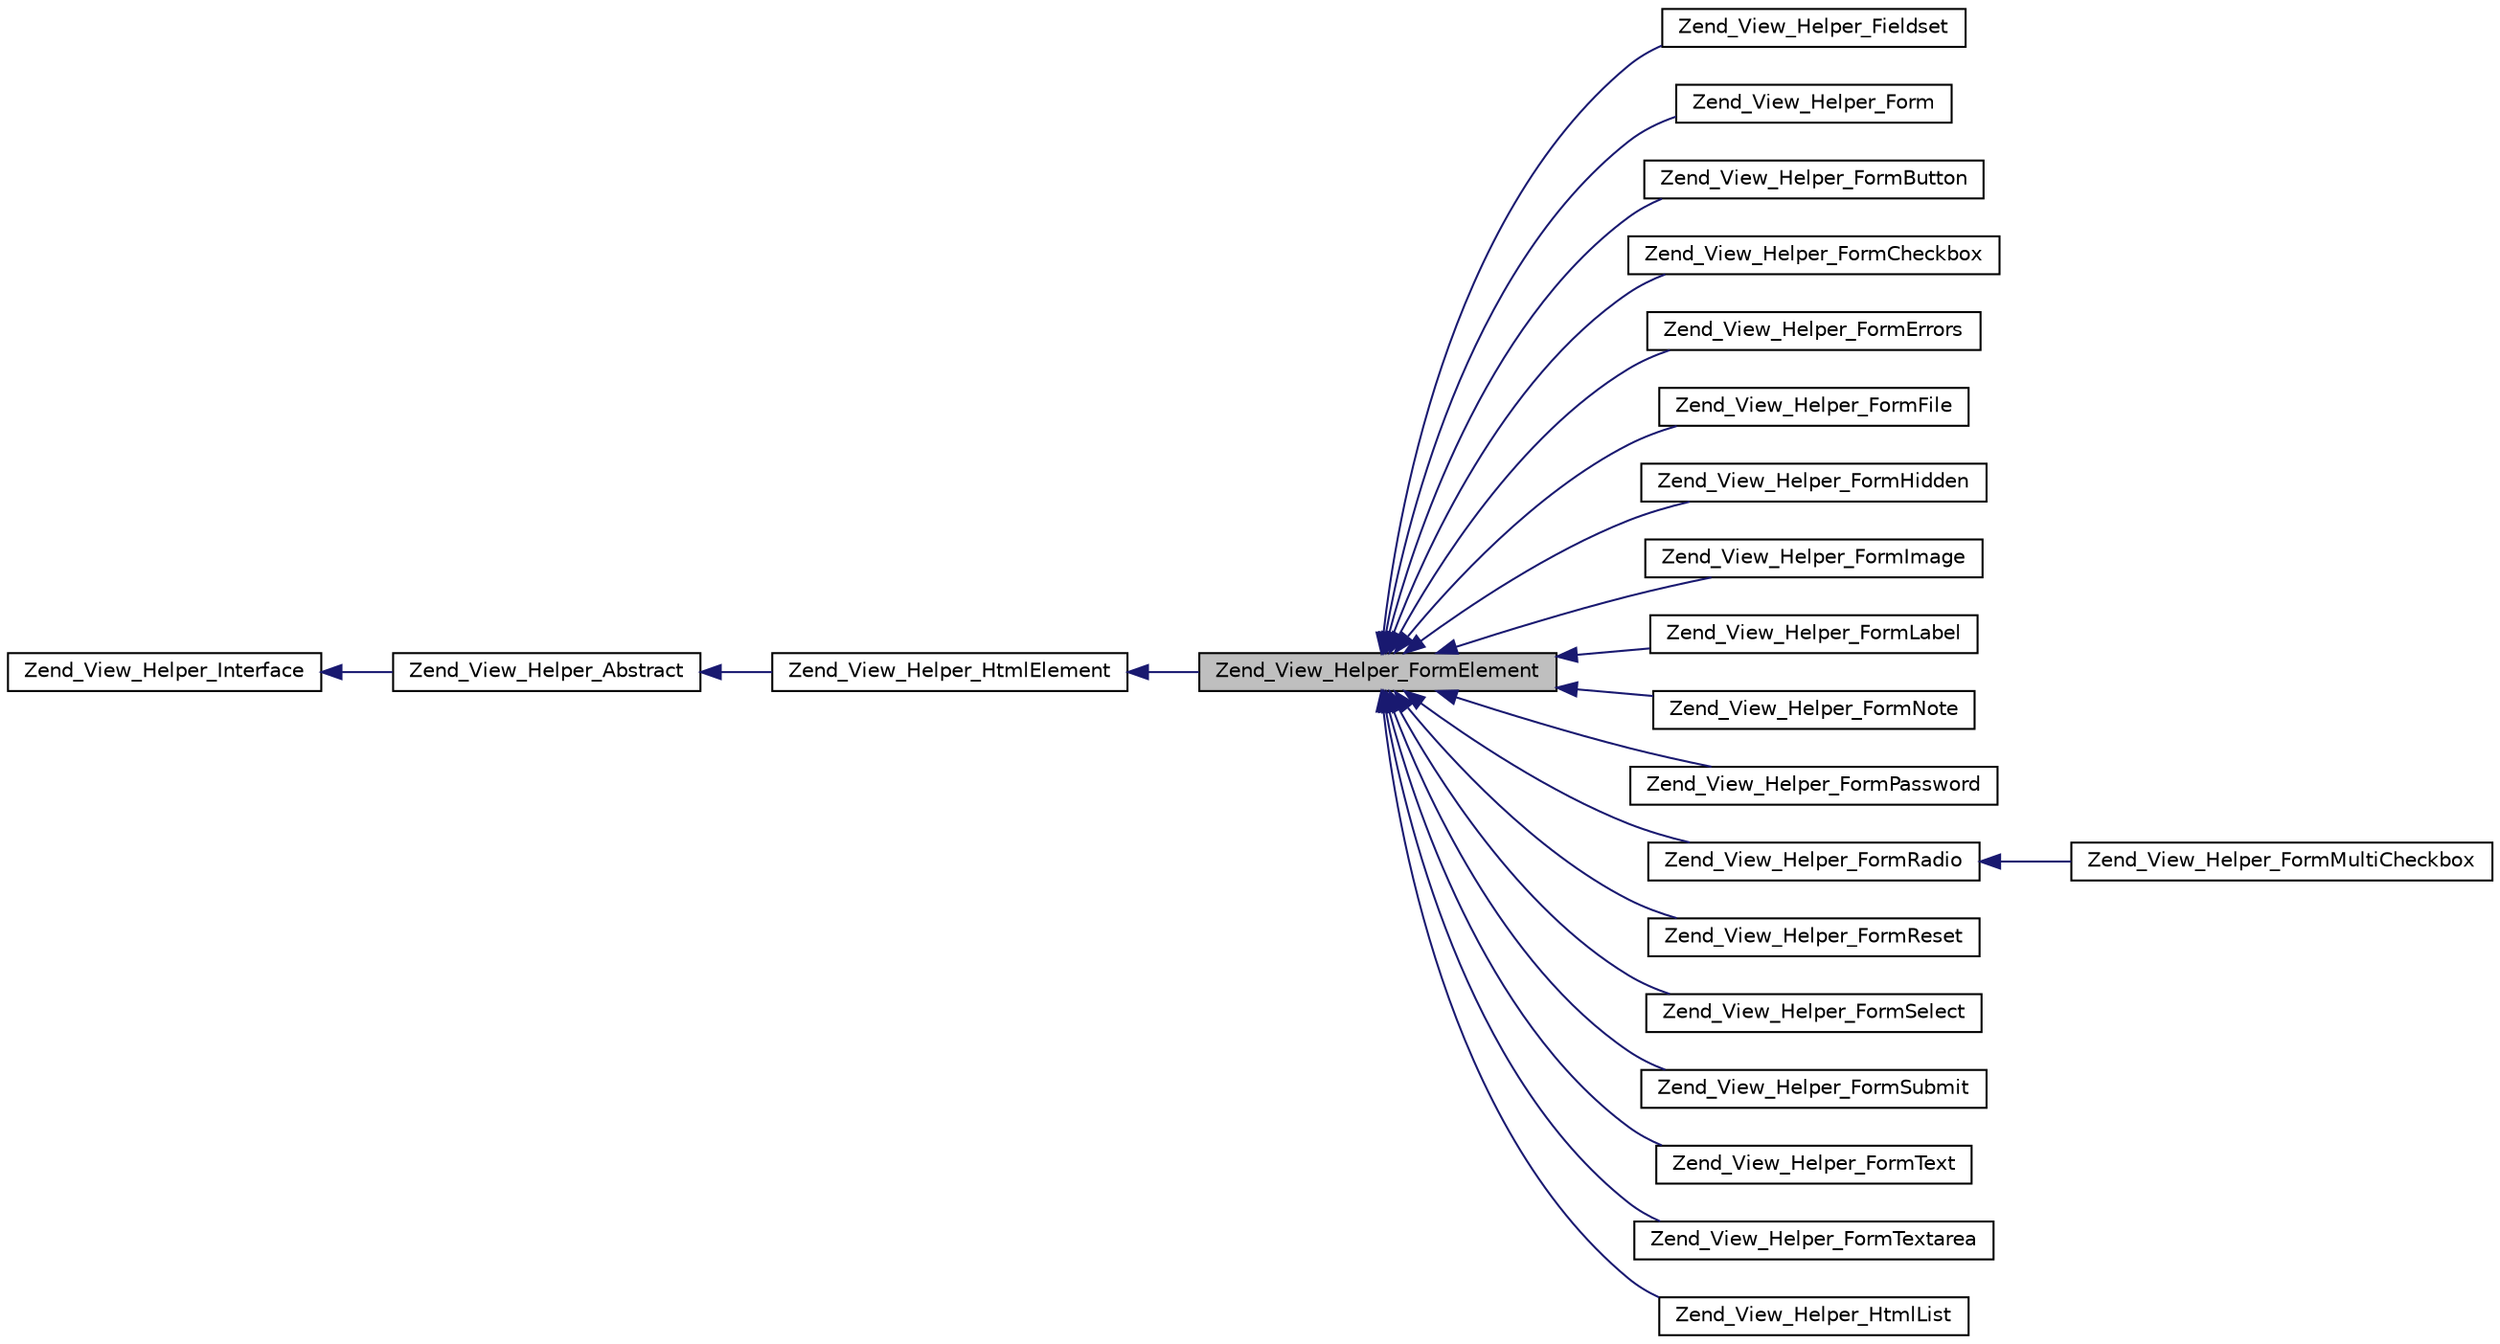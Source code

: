 digraph G
{
  edge [fontname="Helvetica",fontsize="10",labelfontname="Helvetica",labelfontsize="10"];
  node [fontname="Helvetica",fontsize="10",shape=record];
  rankdir="LR";
  Node1 [label="Zend_View_Helper_FormElement",height=0.2,width=0.4,color="black", fillcolor="grey75", style="filled" fontcolor="black"];
  Node2 -> Node1 [dir="back",color="midnightblue",fontsize="10",style="solid",fontname="Helvetica"];
  Node2 [label="Zend_View_Helper_HtmlElement",height=0.2,width=0.4,color="black", fillcolor="white", style="filled",URL="$class_zend___view___helper___html_element.html"];
  Node3 -> Node2 [dir="back",color="midnightblue",fontsize="10",style="solid",fontname="Helvetica"];
  Node3 [label="Zend_View_Helper_Abstract",height=0.2,width=0.4,color="black", fillcolor="white", style="filled",URL="$class_zend___view___helper___abstract.html"];
  Node4 -> Node3 [dir="back",color="midnightblue",fontsize="10",style="solid",fontname="Helvetica"];
  Node4 [label="Zend_View_Helper_Interface",height=0.2,width=0.4,color="black", fillcolor="white", style="filled",URL="$interface_zend___view___helper___interface.html"];
  Node1 -> Node5 [dir="back",color="midnightblue",fontsize="10",style="solid",fontname="Helvetica"];
  Node5 [label="Zend_View_Helper_Fieldset",height=0.2,width=0.4,color="black", fillcolor="white", style="filled",URL="$class_zend___view___helper___fieldset.html"];
  Node1 -> Node6 [dir="back",color="midnightblue",fontsize="10",style="solid",fontname="Helvetica"];
  Node6 [label="Zend_View_Helper_Form",height=0.2,width=0.4,color="black", fillcolor="white", style="filled",URL="$class_zend___view___helper___form.html"];
  Node1 -> Node7 [dir="back",color="midnightblue",fontsize="10",style="solid",fontname="Helvetica"];
  Node7 [label="Zend_View_Helper_FormButton",height=0.2,width=0.4,color="black", fillcolor="white", style="filled",URL="$class_zend___view___helper___form_button.html"];
  Node1 -> Node8 [dir="back",color="midnightblue",fontsize="10",style="solid",fontname="Helvetica"];
  Node8 [label="Zend_View_Helper_FormCheckbox",height=0.2,width=0.4,color="black", fillcolor="white", style="filled",URL="$class_zend___view___helper___form_checkbox.html"];
  Node1 -> Node9 [dir="back",color="midnightblue",fontsize="10",style="solid",fontname="Helvetica"];
  Node9 [label="Zend_View_Helper_FormErrors",height=0.2,width=0.4,color="black", fillcolor="white", style="filled",URL="$class_zend___view___helper___form_errors.html"];
  Node1 -> Node10 [dir="back",color="midnightblue",fontsize="10",style="solid",fontname="Helvetica"];
  Node10 [label="Zend_View_Helper_FormFile",height=0.2,width=0.4,color="black", fillcolor="white", style="filled",URL="$class_zend___view___helper___form_file.html"];
  Node1 -> Node11 [dir="back",color="midnightblue",fontsize="10",style="solid",fontname="Helvetica"];
  Node11 [label="Zend_View_Helper_FormHidden",height=0.2,width=0.4,color="black", fillcolor="white", style="filled",URL="$class_zend___view___helper___form_hidden.html"];
  Node1 -> Node12 [dir="back",color="midnightblue",fontsize="10",style="solid",fontname="Helvetica"];
  Node12 [label="Zend_View_Helper_FormImage",height=0.2,width=0.4,color="black", fillcolor="white", style="filled",URL="$class_zend___view___helper___form_image.html"];
  Node1 -> Node13 [dir="back",color="midnightblue",fontsize="10",style="solid",fontname="Helvetica"];
  Node13 [label="Zend_View_Helper_FormLabel",height=0.2,width=0.4,color="black", fillcolor="white", style="filled",URL="$class_zend___view___helper___form_label.html"];
  Node1 -> Node14 [dir="back",color="midnightblue",fontsize="10",style="solid",fontname="Helvetica"];
  Node14 [label="Zend_View_Helper_FormNote",height=0.2,width=0.4,color="black", fillcolor="white", style="filled",URL="$class_zend___view___helper___form_note.html"];
  Node1 -> Node15 [dir="back",color="midnightblue",fontsize="10",style="solid",fontname="Helvetica"];
  Node15 [label="Zend_View_Helper_FormPassword",height=0.2,width=0.4,color="black", fillcolor="white", style="filled",URL="$class_zend___view___helper___form_password.html"];
  Node1 -> Node16 [dir="back",color="midnightblue",fontsize="10",style="solid",fontname="Helvetica"];
  Node16 [label="Zend_View_Helper_FormRadio",height=0.2,width=0.4,color="black", fillcolor="white", style="filled",URL="$class_zend___view___helper___form_radio.html"];
  Node16 -> Node17 [dir="back",color="midnightblue",fontsize="10",style="solid",fontname="Helvetica"];
  Node17 [label="Zend_View_Helper_FormMultiCheckbox",height=0.2,width=0.4,color="black", fillcolor="white", style="filled",URL="$class_zend___view___helper___form_multi_checkbox.html"];
  Node1 -> Node18 [dir="back",color="midnightblue",fontsize="10",style="solid",fontname="Helvetica"];
  Node18 [label="Zend_View_Helper_FormReset",height=0.2,width=0.4,color="black", fillcolor="white", style="filled",URL="$class_zend___view___helper___form_reset.html"];
  Node1 -> Node19 [dir="back",color="midnightblue",fontsize="10",style="solid",fontname="Helvetica"];
  Node19 [label="Zend_View_Helper_FormSelect",height=0.2,width=0.4,color="black", fillcolor="white", style="filled",URL="$class_zend___view___helper___form_select.html"];
  Node1 -> Node20 [dir="back",color="midnightblue",fontsize="10",style="solid",fontname="Helvetica"];
  Node20 [label="Zend_View_Helper_FormSubmit",height=0.2,width=0.4,color="black", fillcolor="white", style="filled",URL="$class_zend___view___helper___form_submit.html"];
  Node1 -> Node21 [dir="back",color="midnightblue",fontsize="10",style="solid",fontname="Helvetica"];
  Node21 [label="Zend_View_Helper_FormText",height=0.2,width=0.4,color="black", fillcolor="white", style="filled",URL="$class_zend___view___helper___form_text.html"];
  Node1 -> Node22 [dir="back",color="midnightblue",fontsize="10",style="solid",fontname="Helvetica"];
  Node22 [label="Zend_View_Helper_FormTextarea",height=0.2,width=0.4,color="black", fillcolor="white", style="filled",URL="$class_zend___view___helper___form_textarea.html"];
  Node1 -> Node23 [dir="back",color="midnightblue",fontsize="10",style="solid",fontname="Helvetica"];
  Node23 [label="Zend_View_Helper_HtmlList",height=0.2,width=0.4,color="black", fillcolor="white", style="filled",URL="$class_zend___view___helper___html_list.html"];
}
